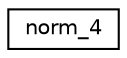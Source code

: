 digraph "Graphical Class Hierarchy"
{
  edge [fontname="Helvetica",fontsize="10",labelfontname="Helvetica",labelfontsize="10"];
  node [fontname="Helvetica",fontsize="10",shape=record];
  rankdir="LR";
  Node1 [label="norm_4",height=0.2,width=0.4,color="black", fillcolor="white", style="filled",URL="$classnorm__4.html"];
}
